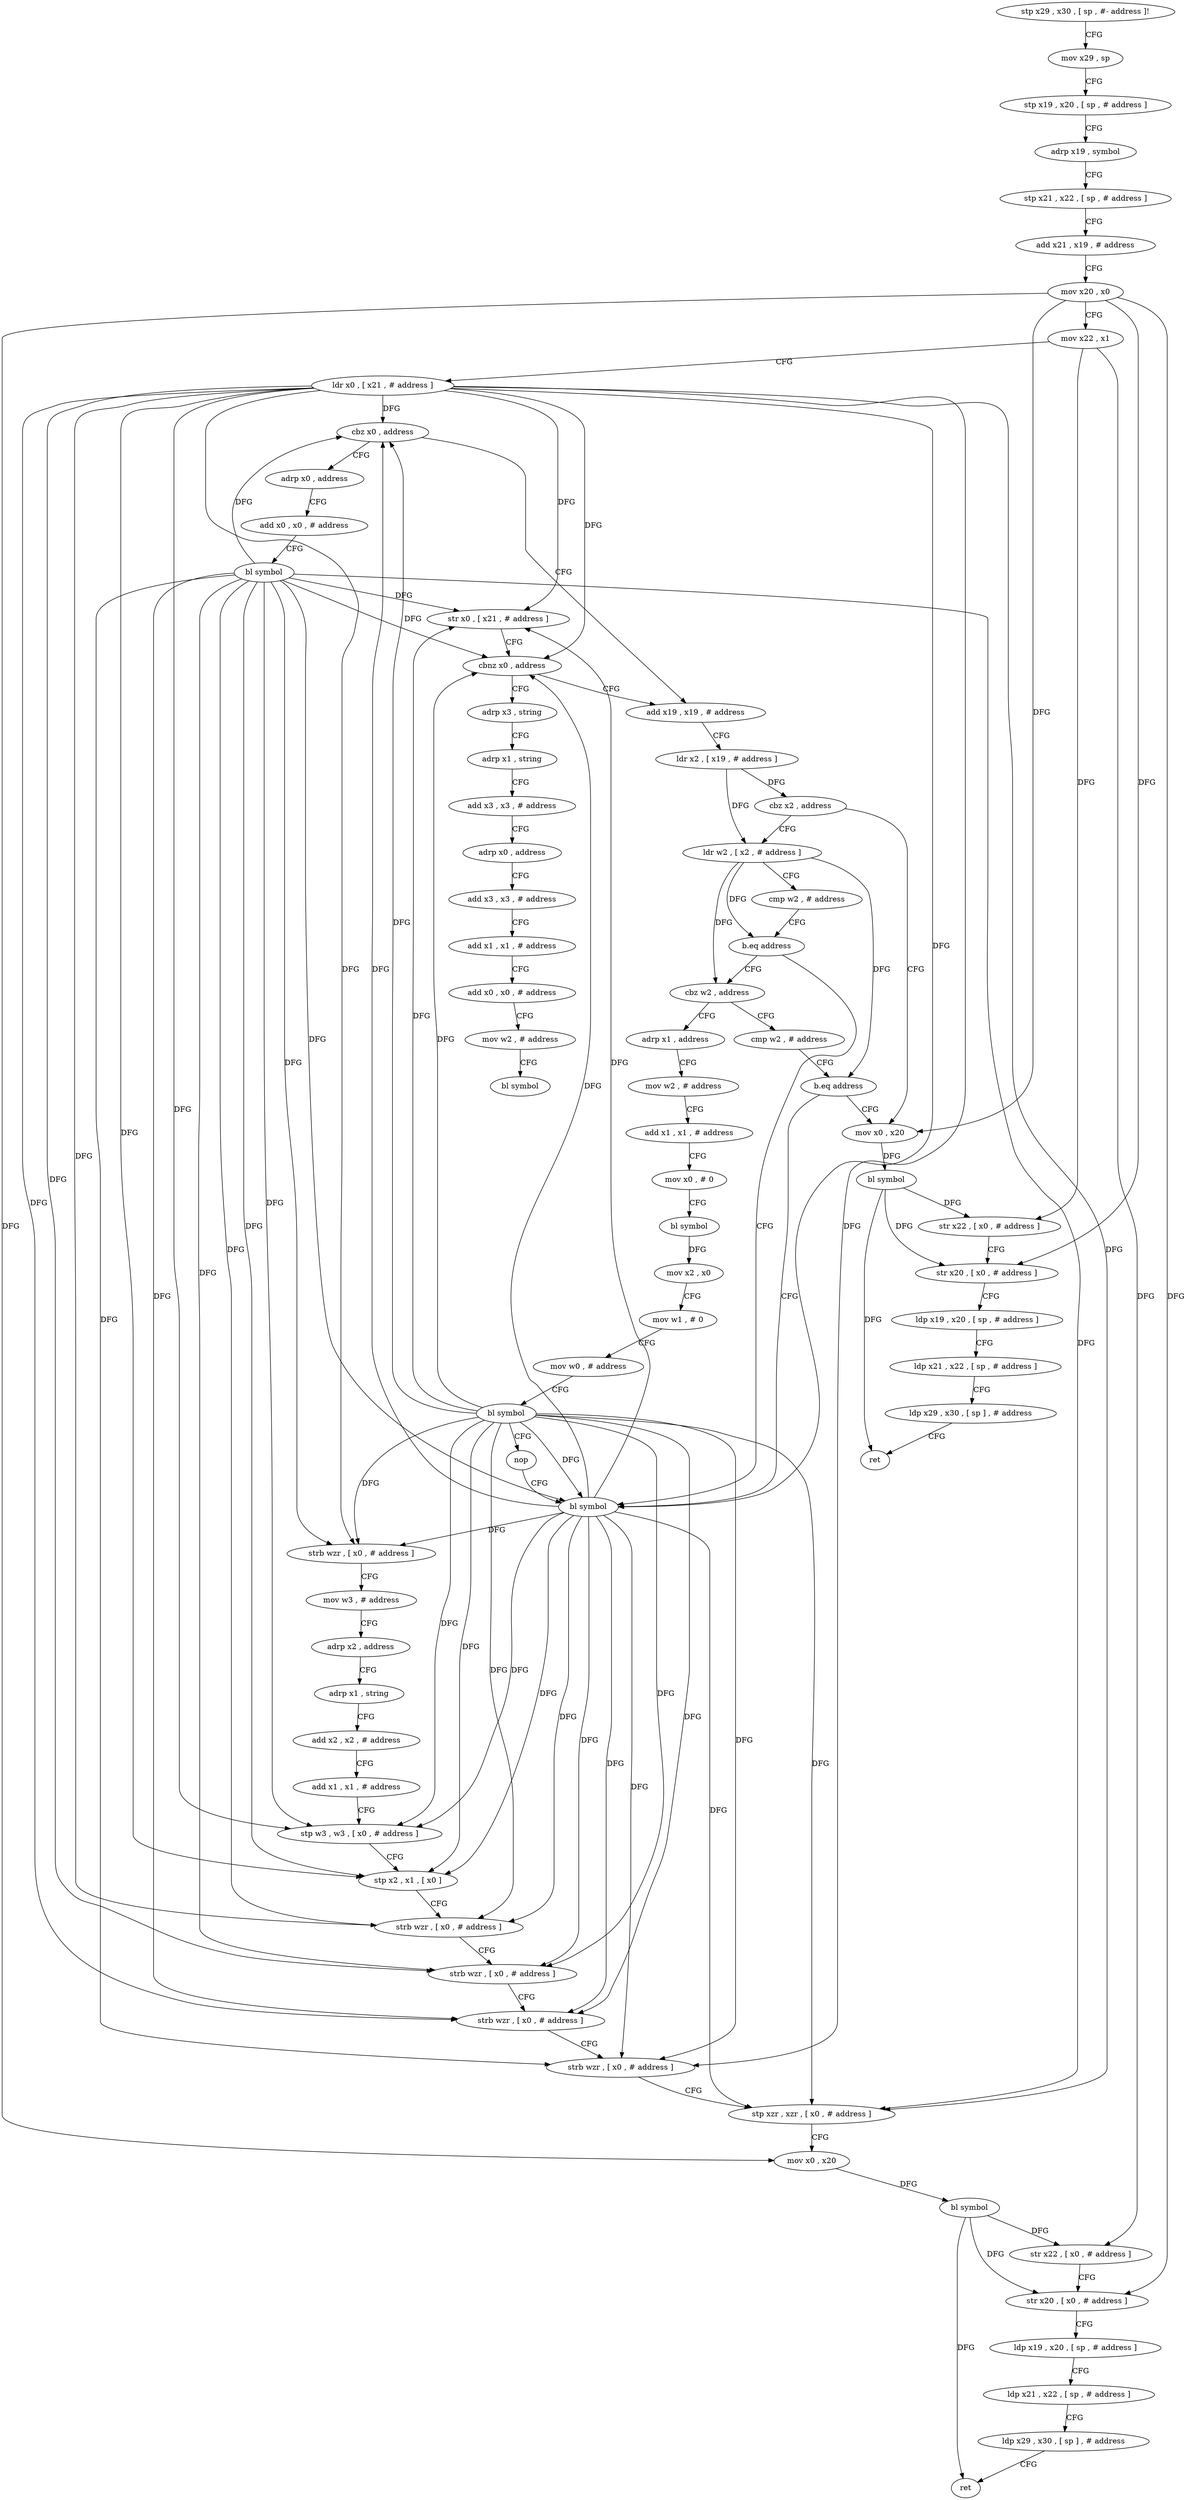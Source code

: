 digraph "func" {
"4225080" [label = "stp x29 , x30 , [ sp , #- address ]!" ]
"4225084" [label = "mov x29 , sp" ]
"4225088" [label = "stp x19 , x20 , [ sp , # address ]" ]
"4225092" [label = "adrp x19 , symbol" ]
"4225096" [label = "stp x21 , x22 , [ sp , # address ]" ]
"4225100" [label = "add x21 , x19 , # address" ]
"4225104" [label = "mov x20 , x0" ]
"4225108" [label = "mov x22 , x1" ]
"4225112" [label = "ldr x0 , [ x21 , # address ]" ]
"4225116" [label = "cbz x0 , address" ]
"4225320" [label = "adrp x0 , address" ]
"4225120" [label = "add x19 , x19 , # address" ]
"4225324" [label = "add x0 , x0 , # address" ]
"4225328" [label = "bl symbol" ]
"4225332" [label = "str x0 , [ x21 , # address ]" ]
"4225336" [label = "cbnz x0 , address" ]
"4225340" [label = "adrp x3 , string" ]
"4225124" [label = "ldr x2 , [ x19 , # address ]" ]
"4225128" [label = "cbz x2 , address" ]
"4225156" [label = "mov x0 , x20" ]
"4225132" [label = "ldr w2 , [ x2 , # address ]" ]
"4225344" [label = "adrp x1 , string" ]
"4225348" [label = "add x3 , x3 , # address" ]
"4225352" [label = "adrp x0 , address" ]
"4225356" [label = "add x3 , x3 , # address" ]
"4225360" [label = "add x1 , x1 , # address" ]
"4225364" [label = "add x0 , x0 , # address" ]
"4225368" [label = "mov w2 , # address" ]
"4225372" [label = "bl symbol" ]
"4225160" [label = "bl symbol" ]
"4225164" [label = "str x22 , [ x0 , # address ]" ]
"4225168" [label = "str x20 , [ x0 , # address ]" ]
"4225172" [label = "ldp x19 , x20 , [ sp , # address ]" ]
"4225176" [label = "ldp x21 , x22 , [ sp , # address ]" ]
"4225180" [label = "ldp x29 , x30 , [ sp ] , # address" ]
"4225184" [label = "ret" ]
"4225136" [label = "cmp w2 , # address" ]
"4225140" [label = "b.eq address" ]
"4225232" [label = "bl symbol" ]
"4225144" [label = "cbz w2 , address" ]
"4225236" [label = "strb wzr , [ x0 , # address ]" ]
"4225240" [label = "mov w3 , # address" ]
"4225244" [label = "adrp x2 , address" ]
"4225248" [label = "adrp x1 , string" ]
"4225252" [label = "add x2 , x2 , # address" ]
"4225256" [label = "add x1 , x1 , # address" ]
"4225260" [label = "stp w3 , w3 , [ x0 , # address ]" ]
"4225264" [label = "stp x2 , x1 , [ x0 ]" ]
"4225268" [label = "strb wzr , [ x0 , # address ]" ]
"4225272" [label = "strb wzr , [ x0 , # address ]" ]
"4225276" [label = "strb wzr , [ x0 , # address ]" ]
"4225280" [label = "strb wzr , [ x0 , # address ]" ]
"4225284" [label = "stp xzr , xzr , [ x0 , # address ]" ]
"4225288" [label = "mov x0 , x20" ]
"4225292" [label = "bl symbol" ]
"4225296" [label = "str x22 , [ x0 , # address ]" ]
"4225300" [label = "str x20 , [ x0 , # address ]" ]
"4225304" [label = "ldp x19 , x20 , [ sp , # address ]" ]
"4225308" [label = "ldp x21 , x22 , [ sp , # address ]" ]
"4225312" [label = "ldp x29 , x30 , [ sp ] , # address" ]
"4225316" [label = "ret" ]
"4225192" [label = "adrp x1 , address" ]
"4225148" [label = "cmp w2 , # address" ]
"4225196" [label = "mov w2 , # address" ]
"4225200" [label = "add x1 , x1 , # address" ]
"4225204" [label = "mov x0 , # 0" ]
"4225208" [label = "bl symbol" ]
"4225212" [label = "mov x2 , x0" ]
"4225216" [label = "mov w1 , # 0" ]
"4225220" [label = "mov w0 , # address" ]
"4225224" [label = "bl symbol" ]
"4225228" [label = "nop" ]
"4225152" [label = "b.eq address" ]
"4225080" -> "4225084" [ label = "CFG" ]
"4225084" -> "4225088" [ label = "CFG" ]
"4225088" -> "4225092" [ label = "CFG" ]
"4225092" -> "4225096" [ label = "CFG" ]
"4225096" -> "4225100" [ label = "CFG" ]
"4225100" -> "4225104" [ label = "CFG" ]
"4225104" -> "4225108" [ label = "CFG" ]
"4225104" -> "4225156" [ label = "DFG" ]
"4225104" -> "4225168" [ label = "DFG" ]
"4225104" -> "4225288" [ label = "DFG" ]
"4225104" -> "4225300" [ label = "DFG" ]
"4225108" -> "4225112" [ label = "CFG" ]
"4225108" -> "4225164" [ label = "DFG" ]
"4225108" -> "4225296" [ label = "DFG" ]
"4225112" -> "4225116" [ label = "DFG" ]
"4225112" -> "4225332" [ label = "DFG" ]
"4225112" -> "4225336" [ label = "DFG" ]
"4225112" -> "4225232" [ label = "DFG" ]
"4225112" -> "4225236" [ label = "DFG" ]
"4225112" -> "4225260" [ label = "DFG" ]
"4225112" -> "4225264" [ label = "DFG" ]
"4225112" -> "4225268" [ label = "DFG" ]
"4225112" -> "4225272" [ label = "DFG" ]
"4225112" -> "4225276" [ label = "DFG" ]
"4225112" -> "4225280" [ label = "DFG" ]
"4225112" -> "4225284" [ label = "DFG" ]
"4225116" -> "4225320" [ label = "CFG" ]
"4225116" -> "4225120" [ label = "CFG" ]
"4225320" -> "4225324" [ label = "CFG" ]
"4225120" -> "4225124" [ label = "CFG" ]
"4225324" -> "4225328" [ label = "CFG" ]
"4225328" -> "4225332" [ label = "DFG" ]
"4225328" -> "4225116" [ label = "DFG" ]
"4225328" -> "4225336" [ label = "DFG" ]
"4225328" -> "4225232" [ label = "DFG" ]
"4225328" -> "4225236" [ label = "DFG" ]
"4225328" -> "4225260" [ label = "DFG" ]
"4225328" -> "4225264" [ label = "DFG" ]
"4225328" -> "4225268" [ label = "DFG" ]
"4225328" -> "4225272" [ label = "DFG" ]
"4225328" -> "4225276" [ label = "DFG" ]
"4225328" -> "4225280" [ label = "DFG" ]
"4225328" -> "4225284" [ label = "DFG" ]
"4225332" -> "4225336" [ label = "CFG" ]
"4225336" -> "4225120" [ label = "CFG" ]
"4225336" -> "4225340" [ label = "CFG" ]
"4225340" -> "4225344" [ label = "CFG" ]
"4225124" -> "4225128" [ label = "DFG" ]
"4225124" -> "4225132" [ label = "DFG" ]
"4225128" -> "4225156" [ label = "CFG" ]
"4225128" -> "4225132" [ label = "CFG" ]
"4225156" -> "4225160" [ label = "DFG" ]
"4225132" -> "4225136" [ label = "CFG" ]
"4225132" -> "4225140" [ label = "DFG" ]
"4225132" -> "4225144" [ label = "DFG" ]
"4225132" -> "4225152" [ label = "DFG" ]
"4225344" -> "4225348" [ label = "CFG" ]
"4225348" -> "4225352" [ label = "CFG" ]
"4225352" -> "4225356" [ label = "CFG" ]
"4225356" -> "4225360" [ label = "CFG" ]
"4225360" -> "4225364" [ label = "CFG" ]
"4225364" -> "4225368" [ label = "CFG" ]
"4225368" -> "4225372" [ label = "CFG" ]
"4225160" -> "4225164" [ label = "DFG" ]
"4225160" -> "4225168" [ label = "DFG" ]
"4225160" -> "4225184" [ label = "DFG" ]
"4225164" -> "4225168" [ label = "CFG" ]
"4225168" -> "4225172" [ label = "CFG" ]
"4225172" -> "4225176" [ label = "CFG" ]
"4225176" -> "4225180" [ label = "CFG" ]
"4225180" -> "4225184" [ label = "CFG" ]
"4225136" -> "4225140" [ label = "CFG" ]
"4225140" -> "4225232" [ label = "CFG" ]
"4225140" -> "4225144" [ label = "CFG" ]
"4225232" -> "4225236" [ label = "DFG" ]
"4225232" -> "4225116" [ label = "DFG" ]
"4225232" -> "4225332" [ label = "DFG" ]
"4225232" -> "4225336" [ label = "DFG" ]
"4225232" -> "4225260" [ label = "DFG" ]
"4225232" -> "4225264" [ label = "DFG" ]
"4225232" -> "4225268" [ label = "DFG" ]
"4225232" -> "4225272" [ label = "DFG" ]
"4225232" -> "4225276" [ label = "DFG" ]
"4225232" -> "4225280" [ label = "DFG" ]
"4225232" -> "4225284" [ label = "DFG" ]
"4225144" -> "4225192" [ label = "CFG" ]
"4225144" -> "4225148" [ label = "CFG" ]
"4225236" -> "4225240" [ label = "CFG" ]
"4225240" -> "4225244" [ label = "CFG" ]
"4225244" -> "4225248" [ label = "CFG" ]
"4225248" -> "4225252" [ label = "CFG" ]
"4225252" -> "4225256" [ label = "CFG" ]
"4225256" -> "4225260" [ label = "CFG" ]
"4225260" -> "4225264" [ label = "CFG" ]
"4225264" -> "4225268" [ label = "CFG" ]
"4225268" -> "4225272" [ label = "CFG" ]
"4225272" -> "4225276" [ label = "CFG" ]
"4225276" -> "4225280" [ label = "CFG" ]
"4225280" -> "4225284" [ label = "CFG" ]
"4225284" -> "4225288" [ label = "CFG" ]
"4225288" -> "4225292" [ label = "DFG" ]
"4225292" -> "4225296" [ label = "DFG" ]
"4225292" -> "4225300" [ label = "DFG" ]
"4225292" -> "4225316" [ label = "DFG" ]
"4225296" -> "4225300" [ label = "CFG" ]
"4225300" -> "4225304" [ label = "CFG" ]
"4225304" -> "4225308" [ label = "CFG" ]
"4225308" -> "4225312" [ label = "CFG" ]
"4225312" -> "4225316" [ label = "CFG" ]
"4225192" -> "4225196" [ label = "CFG" ]
"4225148" -> "4225152" [ label = "CFG" ]
"4225196" -> "4225200" [ label = "CFG" ]
"4225200" -> "4225204" [ label = "CFG" ]
"4225204" -> "4225208" [ label = "CFG" ]
"4225208" -> "4225212" [ label = "DFG" ]
"4225212" -> "4225216" [ label = "CFG" ]
"4225216" -> "4225220" [ label = "CFG" ]
"4225220" -> "4225224" [ label = "CFG" ]
"4225224" -> "4225228" [ label = "CFG" ]
"4225224" -> "4225116" [ label = "DFG" ]
"4225224" -> "4225332" [ label = "DFG" ]
"4225224" -> "4225336" [ label = "DFG" ]
"4225224" -> "4225232" [ label = "DFG" ]
"4225224" -> "4225236" [ label = "DFG" ]
"4225224" -> "4225260" [ label = "DFG" ]
"4225224" -> "4225264" [ label = "DFG" ]
"4225224" -> "4225268" [ label = "DFG" ]
"4225224" -> "4225272" [ label = "DFG" ]
"4225224" -> "4225276" [ label = "DFG" ]
"4225224" -> "4225280" [ label = "DFG" ]
"4225224" -> "4225284" [ label = "DFG" ]
"4225228" -> "4225232" [ label = "CFG" ]
"4225152" -> "4225232" [ label = "CFG" ]
"4225152" -> "4225156" [ label = "CFG" ]
}
